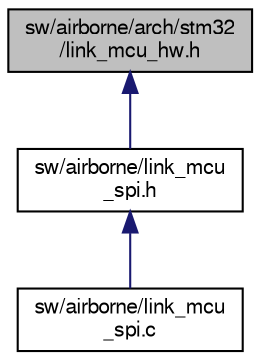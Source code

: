 digraph "sw/airborne/arch/stm32/link_mcu_hw.h"
{
  edge [fontname="FreeSans",fontsize="10",labelfontname="FreeSans",labelfontsize="10"];
  node [fontname="FreeSans",fontsize="10",shape=record];
  Node1 [label="sw/airborne/arch/stm32\l/link_mcu_hw.h",height=0.2,width=0.4,color="black", fillcolor="grey75", style="filled", fontcolor="black"];
  Node1 -> Node2 [dir="back",color="midnightblue",fontsize="10",style="solid",fontname="FreeSans"];
  Node2 [label="sw/airborne/link_mcu\l_spi.h",height=0.2,width=0.4,color="black", fillcolor="white", style="filled",URL="$link__mcu__spi_8h.html",tooltip="Transport for the communication between FBW and AP via SPI. "];
  Node2 -> Node3 [dir="back",color="midnightblue",fontsize="10",style="solid",fontname="FreeSans"];
  Node3 [label="sw/airborne/link_mcu\l_spi.c",height=0.2,width=0.4,color="black", fillcolor="white", style="filled",URL="$link__mcu__spi_8c.html"];
}
